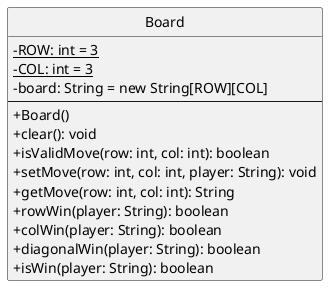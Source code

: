 ' Generated by UML Generator
' Encoded: XP51Qm8n48Nl-HLpt4M5GcyBWcrFXHQXGZs8XzaaR8V66KcYKiN_xcIfe1Jh9KpcVU-zG2OfOyoRLJ3fctYD4LTW0wRqb7EaTfFzgnMUqTx3W_aYvy5IjC4RqrFmB1WT70p0wA1HcUmHFgRp1eWpZE7nIdYPlbq9RJ4tCDCcxdJ9VlTxMMZ6Sg7yid0ZFGPzKrMNKVinLdK3Mo5N5fG-CP1xbwslekpwaY5O2VsaO2kY7Yviyla6DuHrm1yVpo-wAEXkckepNJ2LvyJLdvYBUlNTGnnX9untEKh_4aTZ9fwT_kq9
' URL: http://www.plantuml.com/plantuml/uml/XP51Qm8n48Nl-HLpt4M5GcyBWcrFXHQXGZs8XzaaR8V66KcYKiN_xcIfe1Jh9KpcVU-zG2OfOyoRLJ3fctYD4LTW0wRqb7EaTfFzgnMUqTx3W_aYvy5IjC4RqrFmB1WT70p0wA1HcUmHFgRp1eWpZE7nIdYPlbq9RJ4tCDCcxdJ9VlTxMMZ6Sg7yid0ZFGPzKrMNKVinLdK3Mo5N5fG-CP1xbwslekpwaY5O2VsaO2kY7Yviyla6DuHrm1yVpo-wAEXkckepNJ2LvyJLdvYBUlNTGnnX9untEKh_4aTZ9fwT_kq9
' Generated on: 2025-10-27T20:15:33.953781

@startuml
skinparam classAttributeIconSize 0
hide circle

class Board {
  -{static} ROW: int = 3
  -{static} COL: int = 3
  -board: String = new String[ROW][COL]
  --
  +Board()
  +clear(): void
  +isValidMove(row: int, col: int): boolean
  +setMove(row: int, col: int, player: String): void
  +getMove(row: int, col: int): String
  +rowWin(player: String): boolean
  +colWin(player: String): boolean
  +diagonalWin(player: String): boolean
  +isWin(player: String): boolean
}

@enduml